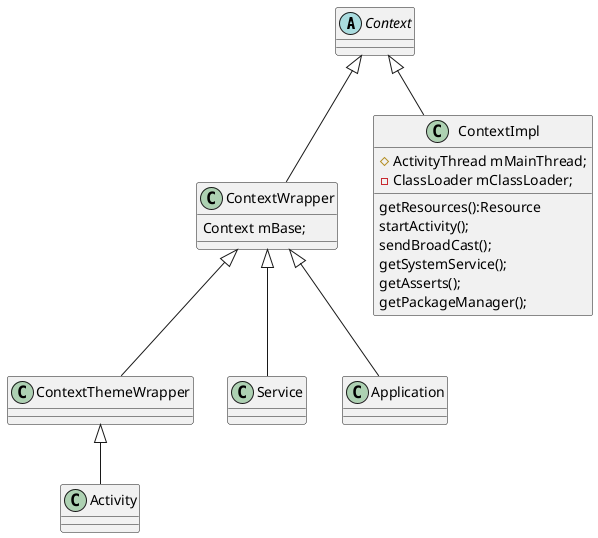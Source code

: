 @startuml
'https://plantuml.com/class-diagram

abstract class Context

class ContextWrapper extends Context {
 Context mBase;
}

class ContextThemeWrapper extends ContextWrapper {

}

class ContextImpl extends Context {
   #ActivityThread mMainThread;
   -ClassLoader mClassLoader;

   getResources():Resource
   startActivity();
   sendBroadCast();
   getSystemService();
   getAsserts();
   getPackageManager();
}

class Activity extends ContextThemeWrapper {

}

class Service extends ContextWrapper {

}

class Application extends ContextWrapper {

}

@enduml